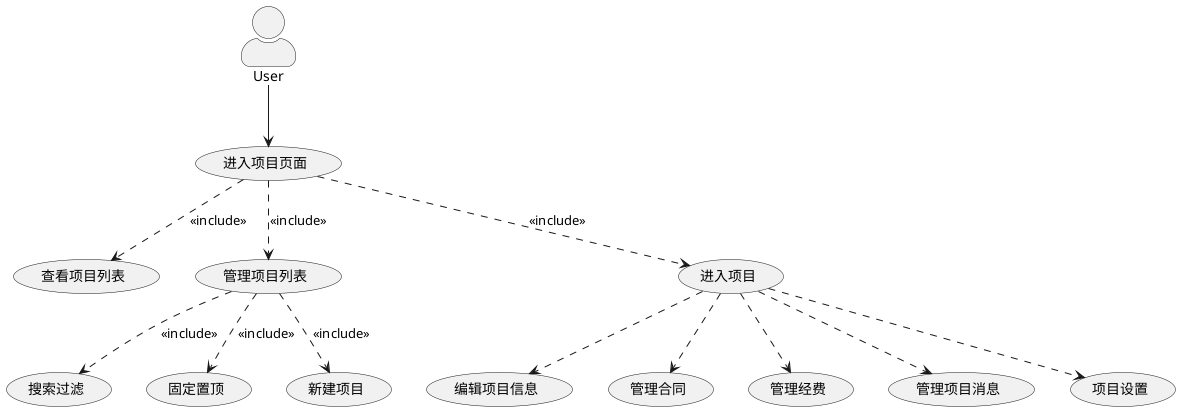 @startuml projectView
skinparam actorStyle awesome

:User: as user 

(进入项目页面) as inProjectBoard
(查看项目列表) as viewProjLists
(管理项目列表) as manageList
(进入项目) as enterProject

user --> inProjectBoard
inProjectBoard ..> viewProjLists: <<include>>
inProjectBoard ..> manageList: <<include>>
inProjectBoard ..> enterProject: <<include>>

'manage actions
(搜索过滤) as filter
(固定置顶) as pin 
(新建项目) as newproject

manageList ..> filter: <<include>>
manageList ..> pin: <<include>>
manageList ..> newproject: <<include>>

(编辑项目信息) as editInfo
(管理合同) as contract 
(管理经费) as funds 
(管理项目消息) as projectIssues
(项目设置) as settings

enterProject ..> editInfo
enterProject ..> contract
enterProject ..> funds
enterProject ..> projectIssues
enterProject ..> settings
@enduml